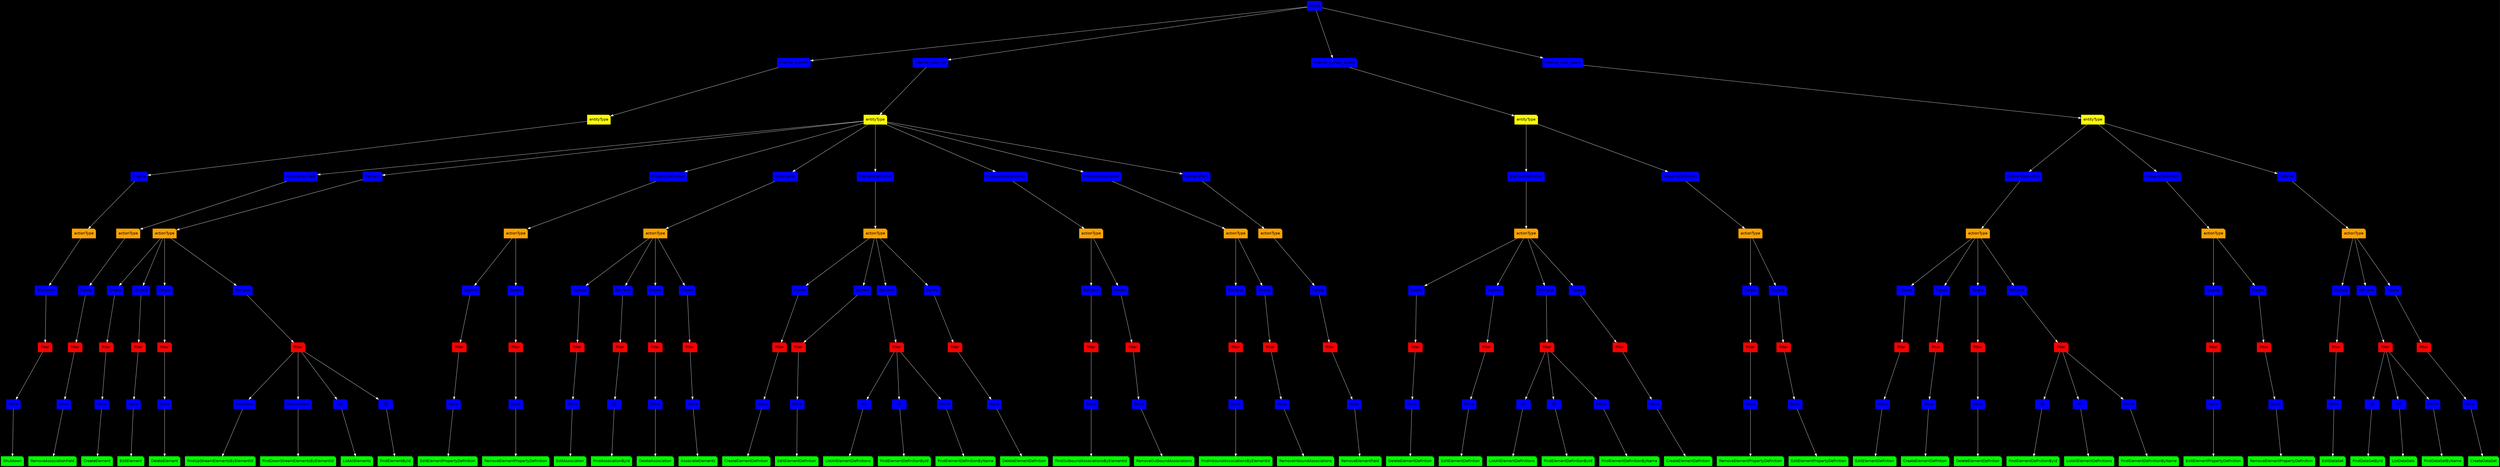 digraph EngineDecisionTree{
	graph [
		fontname = "Helvetica",
		fontsize = 10,
		splines = true,
		overlap = true,
		ranksep = 2.5,
		bgcolor = black,
		color=white
	];
	node [shape = note,
		style=filled,
		fontname = "Helvetica",
	];
	edge [color = white];
	24->{}
	257->{}
	190->{191}
	8->{9}
	151->{152}
	213->{214}
	206->{207}
	275->{276}
	136->{137}
	100->{}
	66->{}
	155->{156}
	209->{}
	180->{}
	132->{}
	214->{215}
	255->{256}
	99->{100}
	143->{}
	247->{248}
	161->{162}
	149->{}
	289->{290}
	277->{278}
	108->{}
	92->{93}
	127->{}
	65->{66}
	278->{279}
	261->{262}
	243->{244}
	242->{243}
	218->{219 241}
	22->{23}
	168->{169}
	194->{195}
	166->{167}
	220->{221}
	253->{254}
	283->{284}
	188->{189}
	287->{288}
	60->{}
	221->{222}
	262->{263}
	269->{270}
	274->{275}
	112->{113}
	76->{}
	140->{141}
	15->{16}
	21->{22}
	279->{280}
	17->{}
	153->{154}
	39->{40}
	41->{42}
	174->{175}
	164->{165}
	125->{136 126 131}
	137->{}
	46->{47}
	249->{250}
	126->{127}
	12->{13}
	225->{226}
	208->{209}
	54->{}
	102->{103 116}
	103->{104}
	173->{184 174 179}
	276->{}
	40->{41}
	42->{}
	5->{39 57 27 6}
	147->{148}
	93->{94}
	205->{247 225 212 206}
	141->{142}
	241->{242}
	86->{87}
	35->{36}
	75->{76}
	111->{112}
	159->{160}
	1->{2 101 10 277}
	280->{281}
	28->{29}
	252->{253}
	23->{24}
	19->{20}
	217->{218}
	119->{120}
	154->{155}
	228->{}
	106->{107}
	10->{11}
	4->{5}
	64->{201 65 70}
	196->{197}
	184->{185}
	156->{}
	70->{71}
	121->{}
	27->{28}
	88->{}
	260->{261}
	268->{269}
	47->{48}
	13->{287 63 14}
	29->{30}
	215->{}
	165->{166 188}
	282->{283}
	6->{7}
	3->{252 204 19 4 90 217 83 259}
	120->{121}
	284->{}
	162->{}
	45->{46}
	175->{}
	148->{149}
	16->{17}
	195->{196}
	118->{119}
	219->{220}
	7->{8}
	226->{237 227 232}
	197->{}
	53->{54}
	222->{}
	63->{64}
	238->{}
	264->{}
	250->{}
	87->{88}
	9->{}
	101->{102}
	189->{190}
	94->{95}
	113->{114}
	59->{60}
	84->{85 267}
	259->{260}
	104->{146 124 111 105}
	288->{289}
	107->{108}
	152->{194 172 159 153}
	117->{118 140}
	267->{268}
	244->{}
	58->{59}
	80->{81}
	185->{}
	71->{}
	124->{125}
	91->{92 273}
	33->{34}
	227->{228}
	52->{75 99 53 80}
	81->{}
	232->{233}
	256->{257}
	57->{58}
	131->{132}
	191->{}
	273->{274}
	263->{264}
	2->{3}
	202->{}
	201->{202}
	237->{238}
	172->{173}
	105->{106}
	142->{143}
	14->{15}
	51->{52}
	248->{249}
	160->{161}
	90->{91}
	290->{}
	146->{147}
	233->{}
	114->{}
	30->{}
	169->{}
	116->{117}
	83->{84}
	270->{}
	281->{282}
	48->{}
	207->{208}
	179->{180}
	85->{86}
	212->{213}
	11->{151 164 12}
	20->{45 51 33 21}
	95->{}
	167->{168}
	36->{}
	204->{205}
	254->{255}
	34->{35}
	241 [label="Delete" color=blue]
	217 [label="PropertyDefinition" color=blue]
	214 [label="None" color=blue]
	23 [label="None" color=blue]
	3 [label="entityType" color=yellow]
	247 [label="Update" color=blue]
	226 [label="filter" color=red]
	267 [label="Delete" color=blue]
	174 [label="ID" color=blue]
	289 [label="None" color=blue]
	237 [label="All" color=blue]
	232 [label="Name" color=blue]
	195 [label="filter" color=red]
	280 [label="actionType" color=orange]
	86 [label="filter" color=red]
	165 [label="actionType" color=orange]
	1 [label="scope" color=blue]
	164 [label="PropertyDefinition" color=blue]
	276 [label="RemoveOutboundAssociations" color=green]
	10 [label="internal_user_space" color=blue]
	262 [label="filter" color=red]
	268 [label="filter" color=red]
	288 [label="filter" color=red]
	161 [label="None" color=blue]
	141 [label="filter" color=red]
	206 [label="Create" color=blue]
	13 [label="actionType" color=orange]
	36 [label="DeleteElement" color=green]
	207 [label="filter" color=red]
	220 [label="filter" color=red]
	204 [label="ElementDefinition" color=blue]
	277 [label="internal_system" color=blue]
	108 [label="CreateElementDefintion" color=green]
	261 [label="Delete" color=blue]
	152 [label="actionType" color=orange]
	275 [label="None" color=blue]
	53 [label="All" color=blue]
	114 [label="DeleteElementDefintion" color=green]
	111 [label="Delete" color=blue]
	60 [label="FindAssociationById" color=green]
	243 [label="None" color=blue]
	88 [label="FindInboundAssociationsByElementId" color=green]
	4 [label="Association" color=blue]
	252 [label="AssociationField" color=blue]
	218 [label="actionType" color=orange]
	65 [label="ID" color=blue]
	54 [label="ListAllElements" color=green]
	30 [label="DeleteAssociation" color=green]
	57 [label="Retrieve" color=blue]
	21 [label="Create" color=blue]
	166 [label="Update" color=blue]
	160 [label="filter" color=red]
	249 [label="None" color=blue]
	270 [label="RemoveInboundAssociations" color=green]
	283 [label="None" color=blue]
	75 [label="Downstream" color=blue]
	101 [label="internal_system_space" color=blue]
	63 [label="Retrieve" color=blue]
	194 [label="Update" color=blue]
	113 [label="None" color=blue]
	184 [label="All" color=blue]
	39 [label="Update" color=blue]
	143 [label="RemoveElementPropertyDefinition" color=green]
	17 [label="CreateDataSet" color=green]
	149 [label="EditElementDefintion" color=green]
	8 [label="None" color=blue]
	51 [label="Retrieve" color=blue]
	46 [label="filter" color=red]
	279 [label="Engine" color=blue]
	104 [label="actionType" color=orange]
	118 [label="Update" color=blue]
	190 [label="None" color=blue]
	159 [label="Delete" color=blue]
	173 [label="filter" color=red]
	92 [label="Retrieve" color=blue]
	76 [label="FindDownStreamElementsByElementId" color=green]
	106 [label="filter" color=red]
	119 [label="filter" color=red]
	83 [label="InboundAssociation" color=blue]
	125 [label="filter" color=red]
	253 [label="actionType" color=orange]
	40 [label="filter" color=red]
	95 [label="FindOutboundAssociationsByElementId" color=green]
	6 [label="Create" color=blue]
	99 [label="Upstream" color=blue]
	29 [label="None" color=blue]
	188 [label="Delete" color=blue]
	22 [label="filter" color=red]
	208 [label="None" color=blue]
	244 [label="RemoveElementPropertyDefinition" color=green]
	24 [label="CreateElement" color=green]
	260 [label="actionType" color=orange]
	81 [label="FindElementById" color=green]
	27 [label="Delete" color=blue]
	124 [label="Retrieve" color=blue]
	94 [label="None" color=blue]
	41 [label="None" color=blue]
	167 [label="filter" color=red]
	255 [label="filter" color=red]
	80 [label="ID" color=blue]
	257 [label="RemoveAssociationField" color=green]
	185 [label="ListAllElementDefinitions" color=green]
	148 [label="None" color=blue]
	146 [label="Update" color=blue]
	233 [label="FindElementDefinitionByName" color=green]
	35 [label="None" color=blue]
	59 [label="ID" color=blue]
	256 [label="None" color=blue]
	172 [label="Retrieve" color=blue]
	168 [label="None" color=blue]
	213 [label="filter" color=red]
	120 [label="None" color=blue]
	28 [label="filter" color=red]
	259 [label="ElementField" color=blue]
	221 [label="None" color=blue]
	9 [label="AssociateElements" color=green]
	91 [label="actionType" color=orange]
	20 [label="actionType" color=orange]
	100 [label="FindUpStreamElementsByElementId" color=green]
	140 [label="Delete" color=blue]
	215 [label="DeleteElementDefintion" color=green]
	201 [label="All" color=blue]
	7 [label="filter" color=red]
	189 [label="filter" color=red]
	274 [label="filter" color=red]
	209 [label="CreateElementDefintion" color=green]
	219 [label="Update" color=blue]
	290 [label="EditDataSet" color=green]
	48 [label="EditElement" color=green]
	127 [label="FindElementDefinitionById" color=green]
	169 [label="EditElementPropertyDefinition" color=green]
	102 [label="entityType" color=yellow]
	238 [label="ListAllElementDefinitions" color=green]
	33 [label="Delete" color=blue]
	278 [label="entityType" color=yellow]
	175 [label="FindElementDefinitionById" color=green]
	105 [label="Create" color=blue]
	137 [label="ListAllElementDefinitions" color=green]
	16 [label="None" color=blue]
	45 [label="Update" color=blue]
	263 [label="None" color=blue]
	179 [label="Name" color=blue]
	52 [label="filter" color=red]
	197 [label="EditElementDefintion" color=green]
	136 [label="All" color=blue]
	42 [label="EditAssociation" color=green]
	64 [label="filter" color=red]
	153 [label="Create" color=blue]
	196 [label="None" color=blue]
	228 [label="FindElementDefinitionById" color=green]
	93 [label="filter" color=red]
	264 [label="RemoveElementField" color=green]
	117 [label="actionType" color=orange]
	202 [label="ListDataSets" color=green]
	112 [label="filter" color=red]
	162 [label="DeleteElementDefintion" color=green]
	273 [label="Delete" color=blue]
	248 [label="filter" color=red]
	107 [label="None" color=blue]
	131 [label="Name" color=blue]
	287 [label="Update" color=blue]
	87 [label="None" color=blue]
	155 [label="None" color=blue]
	66 [label="FindDataSetById" color=green]
	11 [label="entityType" color=yellow]
	147 [label="filter" color=red]
	222 [label="EditElementPropertyDefinition" color=green]
	116 [label="PropertyDefinition" color=blue]
	180 [label="FindElementDefinitionByName" color=green]
	15 [label="filter" color=red]
	126 [label="ID" color=blue]
	212 [label="Delete" color=blue]
	84 [label="actionType" color=orange]
	58 [label="filter" color=red]
	103 [label="ElementDefinition" color=blue]
	19 [label="Element" color=blue]
	269 [label="None" color=blue]
	90 [label="OutboundAssociation" color=blue]
	156 [label="CreateElementDefintion" color=green]
	191 [label="RemoveElementPropertyDefinition" color=green]
	34 [label="filter" color=red]
	132 [label="FindElementDefinitionByName" color=green]
	151 [label="ElementDefinition" color=blue]
	154 [label="filter" color=red]
	225 [label="Retrieve" color=blue]
	284 [label="Shutdown" color=green]
	71 [label="FindDataSetByName" color=green]
	2 [label="internal_data_set" color=blue]
	121 [label="EditElementPropertyDefinition" color=green]
	142 [label="None" color=blue]
	242 [label="filter" color=red]
	282 [label="filter" color=red]
	70 [label="Name" color=blue]
	250 [label="EditElementDefintion" color=green]
	281 [label="Shutdown" color=blue]
	205 [label="actionType" color=orange]
	14 [label="Create" color=blue]
	254 [label="Delete" color=blue]
	12 [label="DataSet" color=blue]
	85 [label="Retrieve" color=blue]
	5 [label="actionType" color=orange]
	227 [label="ID" color=blue]
	47 [label="None" color=blue]
}
